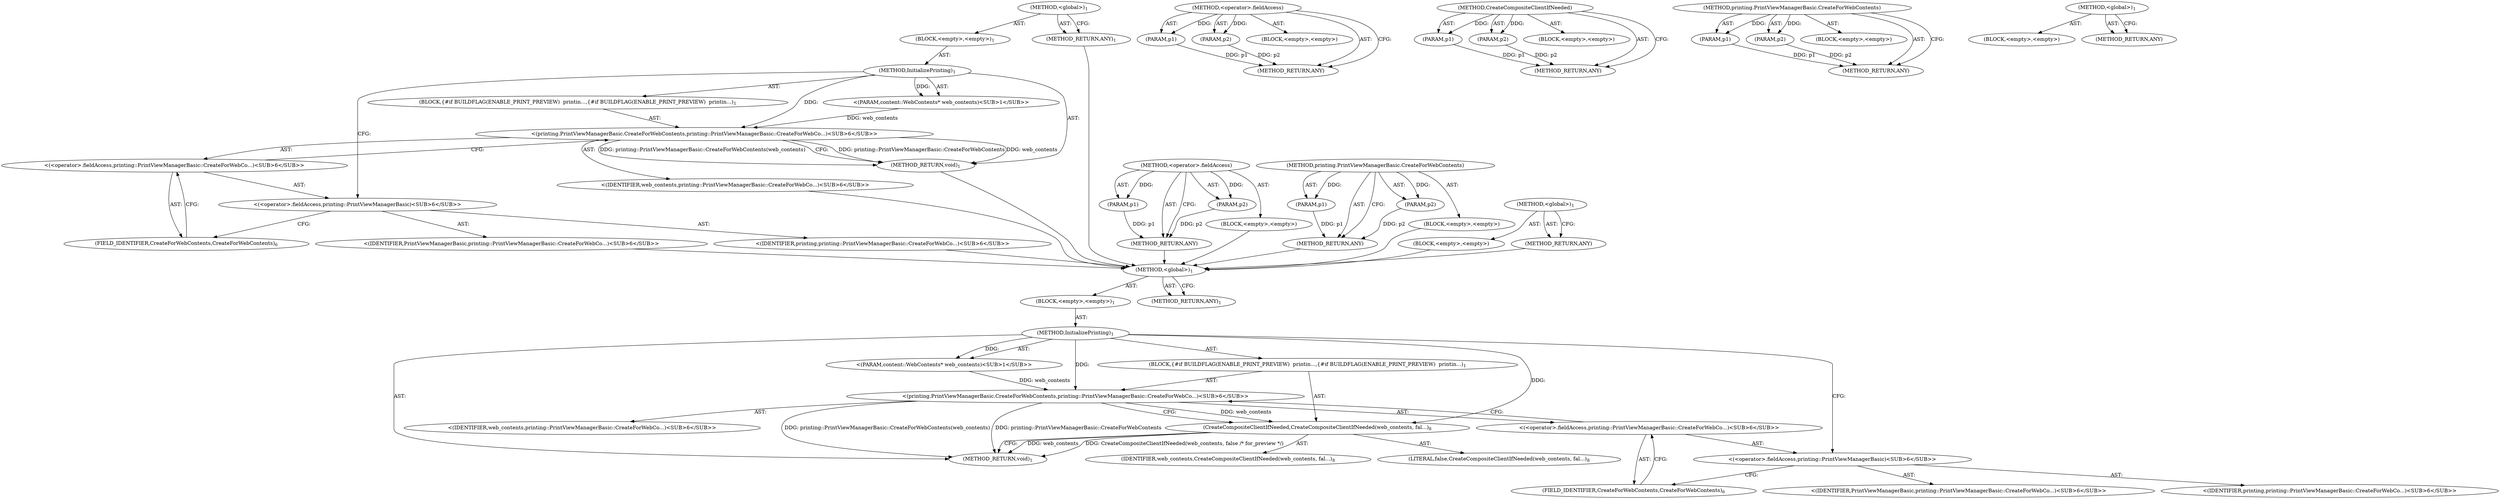digraph "&lt;global&gt;" {
vulnerable_6 [label=<(METHOD,&lt;global&gt;)<SUB>1</SUB>>];
vulnerable_7 [label=<(BLOCK,&lt;empty&gt;,&lt;empty&gt;)<SUB>1</SUB>>];
vulnerable_8 [label=<(METHOD,InitializePrinting)<SUB>1</SUB>>];
vulnerable_9 [label="<(PARAM,content::WebContents* web_contents)<SUB>1</SUB>>"];
vulnerable_10 [label=<(BLOCK,{
#if BUILDFLAG(ENABLE_PRINT_PREVIEW)
  printin...,{
#if BUILDFLAG(ENABLE_PRINT_PREVIEW)
  printin...)<SUB>1</SUB>>];
vulnerable_11 [label="<(printing.PrintViewManagerBasic.CreateForWebContents,printing::PrintViewManagerBasic::CreateForWebCo...)<SUB>6</SUB>>"];
vulnerable_12 [label="<(&lt;operator&gt;.fieldAccess,printing::PrintViewManagerBasic::CreateForWebCo...)<SUB>6</SUB>>"];
vulnerable_13 [label="<(&lt;operator&gt;.fieldAccess,printing::PrintViewManagerBasic)<SUB>6</SUB>>"];
vulnerable_14 [label="<(IDENTIFIER,printing,printing::PrintViewManagerBasic::CreateForWebCo...)<SUB>6</SUB>>"];
vulnerable_15 [label="<(IDENTIFIER,PrintViewManagerBasic,printing::PrintViewManagerBasic::CreateForWebCo...)<SUB>6</SUB>>"];
vulnerable_16 [label=<(FIELD_IDENTIFIER,CreateForWebContents,CreateForWebContents)<SUB>6</SUB>>];
vulnerable_17 [label="<(IDENTIFIER,web_contents,printing::PrintViewManagerBasic::CreateForWebCo...)<SUB>6</SUB>>"];
vulnerable_18 [label=<(METHOD_RETURN,void)<SUB>1</SUB>>];
vulnerable_20 [label=<(METHOD_RETURN,ANY)<SUB>1</SUB>>];
vulnerable_42 [label=<(METHOD,&lt;operator&gt;.fieldAccess)>];
vulnerable_43 [label=<(PARAM,p1)>];
vulnerable_44 [label=<(PARAM,p2)>];
vulnerable_45 [label=<(BLOCK,&lt;empty&gt;,&lt;empty&gt;)>];
vulnerable_46 [label=<(METHOD_RETURN,ANY)>];
vulnerable_37 [label=<(METHOD,printing.PrintViewManagerBasic.CreateForWebContents)>];
vulnerable_38 [label=<(PARAM,p1)>];
vulnerable_39 [label=<(PARAM,p2)>];
vulnerable_40 [label=<(BLOCK,&lt;empty&gt;,&lt;empty&gt;)>];
vulnerable_41 [label=<(METHOD_RETURN,ANY)>];
vulnerable_31 [label=<(METHOD,&lt;global&gt;)<SUB>1</SUB>>];
vulnerable_32 [label=<(BLOCK,&lt;empty&gt;,&lt;empty&gt;)>];
vulnerable_33 [label=<(METHOD_RETURN,ANY)>];
fixed_6 [label=<(METHOD,&lt;global&gt;)<SUB>1</SUB>>];
fixed_7 [label=<(BLOCK,&lt;empty&gt;,&lt;empty&gt;)<SUB>1</SUB>>];
fixed_8 [label=<(METHOD,InitializePrinting)<SUB>1</SUB>>];
fixed_9 [label="<(PARAM,content::WebContents* web_contents)<SUB>1</SUB>>"];
fixed_10 [label=<(BLOCK,{
#if BUILDFLAG(ENABLE_PRINT_PREVIEW)
  printin...,{
#if BUILDFLAG(ENABLE_PRINT_PREVIEW)
  printin...)<SUB>1</SUB>>];
fixed_11 [label="<(printing.PrintViewManagerBasic.CreateForWebContents,printing::PrintViewManagerBasic::CreateForWebCo...)<SUB>6</SUB>>"];
fixed_12 [label="<(&lt;operator&gt;.fieldAccess,printing::PrintViewManagerBasic::CreateForWebCo...)<SUB>6</SUB>>"];
fixed_13 [label="<(&lt;operator&gt;.fieldAccess,printing::PrintViewManagerBasic)<SUB>6</SUB>>"];
fixed_14 [label="<(IDENTIFIER,printing,printing::PrintViewManagerBasic::CreateForWebCo...)<SUB>6</SUB>>"];
fixed_15 [label="<(IDENTIFIER,PrintViewManagerBasic,printing::PrintViewManagerBasic::CreateForWebCo...)<SUB>6</SUB>>"];
fixed_16 [label=<(FIELD_IDENTIFIER,CreateForWebContents,CreateForWebContents)<SUB>6</SUB>>];
fixed_17 [label="<(IDENTIFIER,web_contents,printing::PrintViewManagerBasic::CreateForWebCo...)<SUB>6</SUB>>"];
fixed_18 [label=<(CreateCompositeClientIfNeeded,CreateCompositeClientIfNeeded(web_contents, fal...)<SUB>8</SUB>>];
fixed_19 [label=<(IDENTIFIER,web_contents,CreateCompositeClientIfNeeded(web_contents, fal...)<SUB>8</SUB>>];
fixed_20 [label=<(LITERAL,false,CreateCompositeClientIfNeeded(web_contents, fal...)<SUB>8</SUB>>];
fixed_21 [label=<(METHOD_RETURN,void)<SUB>1</SUB>>];
fixed_23 [label=<(METHOD_RETURN,ANY)<SUB>1</SUB>>];
fixed_47 [label=<(METHOD,&lt;operator&gt;.fieldAccess)>];
fixed_48 [label=<(PARAM,p1)>];
fixed_49 [label=<(PARAM,p2)>];
fixed_50 [label=<(BLOCK,&lt;empty&gt;,&lt;empty&gt;)>];
fixed_51 [label=<(METHOD_RETURN,ANY)>];
fixed_52 [label=<(METHOD,CreateCompositeClientIfNeeded)>];
fixed_53 [label=<(PARAM,p1)>];
fixed_54 [label=<(PARAM,p2)>];
fixed_55 [label=<(BLOCK,&lt;empty&gt;,&lt;empty&gt;)>];
fixed_56 [label=<(METHOD_RETURN,ANY)>];
fixed_42 [label=<(METHOD,printing.PrintViewManagerBasic.CreateForWebContents)>];
fixed_43 [label=<(PARAM,p1)>];
fixed_44 [label=<(PARAM,p2)>];
fixed_45 [label=<(BLOCK,&lt;empty&gt;,&lt;empty&gt;)>];
fixed_46 [label=<(METHOD_RETURN,ANY)>];
fixed_36 [label=<(METHOD,&lt;global&gt;)<SUB>1</SUB>>];
fixed_37 [label=<(BLOCK,&lt;empty&gt;,&lt;empty&gt;)>];
fixed_38 [label=<(METHOD_RETURN,ANY)>];
vulnerable_6 -> vulnerable_7  [key=0, label="AST: "];
vulnerable_6 -> vulnerable_20  [key=0, label="AST: "];
vulnerable_6 -> vulnerable_20  [key=1, label="CFG: "];
vulnerable_7 -> vulnerable_8  [key=0, label="AST: "];
vulnerable_8 -> vulnerable_9  [key=0, label="AST: "];
vulnerable_8 -> vulnerable_9  [key=1, label="DDG: "];
vulnerable_8 -> vulnerable_10  [key=0, label="AST: "];
vulnerable_8 -> vulnerable_18  [key=0, label="AST: "];
vulnerable_8 -> vulnerable_13  [key=0, label="CFG: "];
vulnerable_8 -> vulnerable_11  [key=0, label="DDG: "];
vulnerable_9 -> vulnerable_11  [key=0, label="DDG: web_contents"];
vulnerable_10 -> vulnerable_11  [key=0, label="AST: "];
vulnerable_11 -> vulnerable_12  [key=0, label="AST: "];
vulnerable_11 -> vulnerable_17  [key=0, label="AST: "];
vulnerable_11 -> vulnerable_18  [key=0, label="CFG: "];
vulnerable_11 -> vulnerable_18  [key=1, label="DDG: printing::PrintViewManagerBasic::CreateForWebContents"];
vulnerable_11 -> vulnerable_18  [key=2, label="DDG: web_contents"];
vulnerable_11 -> vulnerable_18  [key=3, label="DDG: printing::PrintViewManagerBasic::CreateForWebContents(web_contents)"];
vulnerable_12 -> vulnerable_13  [key=0, label="AST: "];
vulnerable_12 -> vulnerable_16  [key=0, label="AST: "];
vulnerable_12 -> vulnerable_11  [key=0, label="CFG: "];
vulnerable_13 -> vulnerable_14  [key=0, label="AST: "];
vulnerable_13 -> vulnerable_15  [key=0, label="AST: "];
vulnerable_13 -> vulnerable_16  [key=0, label="CFG: "];
vulnerable_14 -> fixed_6  [key=0];
vulnerable_15 -> fixed_6  [key=0];
vulnerable_16 -> vulnerable_12  [key=0, label="CFG: "];
vulnerable_17 -> fixed_6  [key=0];
vulnerable_18 -> fixed_6  [key=0];
vulnerable_20 -> fixed_6  [key=0];
vulnerable_42 -> vulnerable_43  [key=0, label="AST: "];
vulnerable_42 -> vulnerable_43  [key=1, label="DDG: "];
vulnerable_42 -> vulnerable_45  [key=0, label="AST: "];
vulnerable_42 -> vulnerable_44  [key=0, label="AST: "];
vulnerable_42 -> vulnerable_44  [key=1, label="DDG: "];
vulnerable_42 -> vulnerable_46  [key=0, label="AST: "];
vulnerable_42 -> vulnerable_46  [key=1, label="CFG: "];
vulnerable_43 -> vulnerable_46  [key=0, label="DDG: p1"];
vulnerable_44 -> vulnerable_46  [key=0, label="DDG: p2"];
vulnerable_45 -> fixed_6  [key=0];
vulnerable_46 -> fixed_6  [key=0];
vulnerable_37 -> vulnerable_38  [key=0, label="AST: "];
vulnerable_37 -> vulnerable_38  [key=1, label="DDG: "];
vulnerable_37 -> vulnerable_40  [key=0, label="AST: "];
vulnerable_37 -> vulnerable_39  [key=0, label="AST: "];
vulnerable_37 -> vulnerable_39  [key=1, label="DDG: "];
vulnerable_37 -> vulnerable_41  [key=0, label="AST: "];
vulnerable_37 -> vulnerable_41  [key=1, label="CFG: "];
vulnerable_38 -> vulnerable_41  [key=0, label="DDG: p1"];
vulnerable_39 -> vulnerable_41  [key=0, label="DDG: p2"];
vulnerable_40 -> fixed_6  [key=0];
vulnerable_41 -> fixed_6  [key=0];
vulnerable_31 -> vulnerable_32  [key=0, label="AST: "];
vulnerable_31 -> vulnerable_33  [key=0, label="AST: "];
vulnerable_31 -> vulnerable_33  [key=1, label="CFG: "];
vulnerable_32 -> fixed_6  [key=0];
vulnerable_33 -> fixed_6  [key=0];
fixed_6 -> fixed_7  [key=0, label="AST: "];
fixed_6 -> fixed_23  [key=0, label="AST: "];
fixed_6 -> fixed_23  [key=1, label="CFG: "];
fixed_7 -> fixed_8  [key=0, label="AST: "];
fixed_8 -> fixed_9  [key=0, label="AST: "];
fixed_8 -> fixed_9  [key=1, label="DDG: "];
fixed_8 -> fixed_10  [key=0, label="AST: "];
fixed_8 -> fixed_21  [key=0, label="AST: "];
fixed_8 -> fixed_13  [key=0, label="CFG: "];
fixed_8 -> fixed_11  [key=0, label="DDG: "];
fixed_8 -> fixed_18  [key=0, label="DDG: "];
fixed_9 -> fixed_11  [key=0, label="DDG: web_contents"];
fixed_10 -> fixed_11  [key=0, label="AST: "];
fixed_10 -> fixed_18  [key=0, label="AST: "];
fixed_11 -> fixed_12  [key=0, label="AST: "];
fixed_11 -> fixed_17  [key=0, label="AST: "];
fixed_11 -> fixed_18  [key=0, label="CFG: "];
fixed_11 -> fixed_18  [key=1, label="DDG: web_contents"];
fixed_11 -> fixed_21  [key=0, label="DDG: printing::PrintViewManagerBasic::CreateForWebContents"];
fixed_11 -> fixed_21  [key=1, label="DDG: printing::PrintViewManagerBasic::CreateForWebContents(web_contents)"];
fixed_12 -> fixed_13  [key=0, label="AST: "];
fixed_12 -> fixed_16  [key=0, label="AST: "];
fixed_12 -> fixed_11  [key=0, label="CFG: "];
fixed_13 -> fixed_14  [key=0, label="AST: "];
fixed_13 -> fixed_15  [key=0, label="AST: "];
fixed_13 -> fixed_16  [key=0, label="CFG: "];
fixed_16 -> fixed_12  [key=0, label="CFG: "];
fixed_18 -> fixed_19  [key=0, label="AST: "];
fixed_18 -> fixed_20  [key=0, label="AST: "];
fixed_18 -> fixed_21  [key=0, label="CFG: "];
fixed_18 -> fixed_21  [key=1, label="DDG: web_contents"];
fixed_18 -> fixed_21  [key=2, label="DDG: CreateCompositeClientIfNeeded(web_contents, false /* for_preview */)"];
fixed_47 -> fixed_48  [key=0, label="AST: "];
fixed_47 -> fixed_48  [key=1, label="DDG: "];
fixed_47 -> fixed_50  [key=0, label="AST: "];
fixed_47 -> fixed_49  [key=0, label="AST: "];
fixed_47 -> fixed_49  [key=1, label="DDG: "];
fixed_47 -> fixed_51  [key=0, label="AST: "];
fixed_47 -> fixed_51  [key=1, label="CFG: "];
fixed_48 -> fixed_51  [key=0, label="DDG: p1"];
fixed_49 -> fixed_51  [key=0, label="DDG: p2"];
fixed_52 -> fixed_53  [key=0, label="AST: "];
fixed_52 -> fixed_53  [key=1, label="DDG: "];
fixed_52 -> fixed_55  [key=0, label="AST: "];
fixed_52 -> fixed_54  [key=0, label="AST: "];
fixed_52 -> fixed_54  [key=1, label="DDG: "];
fixed_52 -> fixed_56  [key=0, label="AST: "];
fixed_52 -> fixed_56  [key=1, label="CFG: "];
fixed_53 -> fixed_56  [key=0, label="DDG: p1"];
fixed_54 -> fixed_56  [key=0, label="DDG: p2"];
fixed_42 -> fixed_43  [key=0, label="AST: "];
fixed_42 -> fixed_43  [key=1, label="DDG: "];
fixed_42 -> fixed_45  [key=0, label="AST: "];
fixed_42 -> fixed_44  [key=0, label="AST: "];
fixed_42 -> fixed_44  [key=1, label="DDG: "];
fixed_42 -> fixed_46  [key=0, label="AST: "];
fixed_42 -> fixed_46  [key=1, label="CFG: "];
fixed_43 -> fixed_46  [key=0, label="DDG: p1"];
fixed_44 -> fixed_46  [key=0, label="DDG: p2"];
fixed_36 -> fixed_37  [key=0, label="AST: "];
fixed_36 -> fixed_38  [key=0, label="AST: "];
fixed_36 -> fixed_38  [key=1, label="CFG: "];
}
